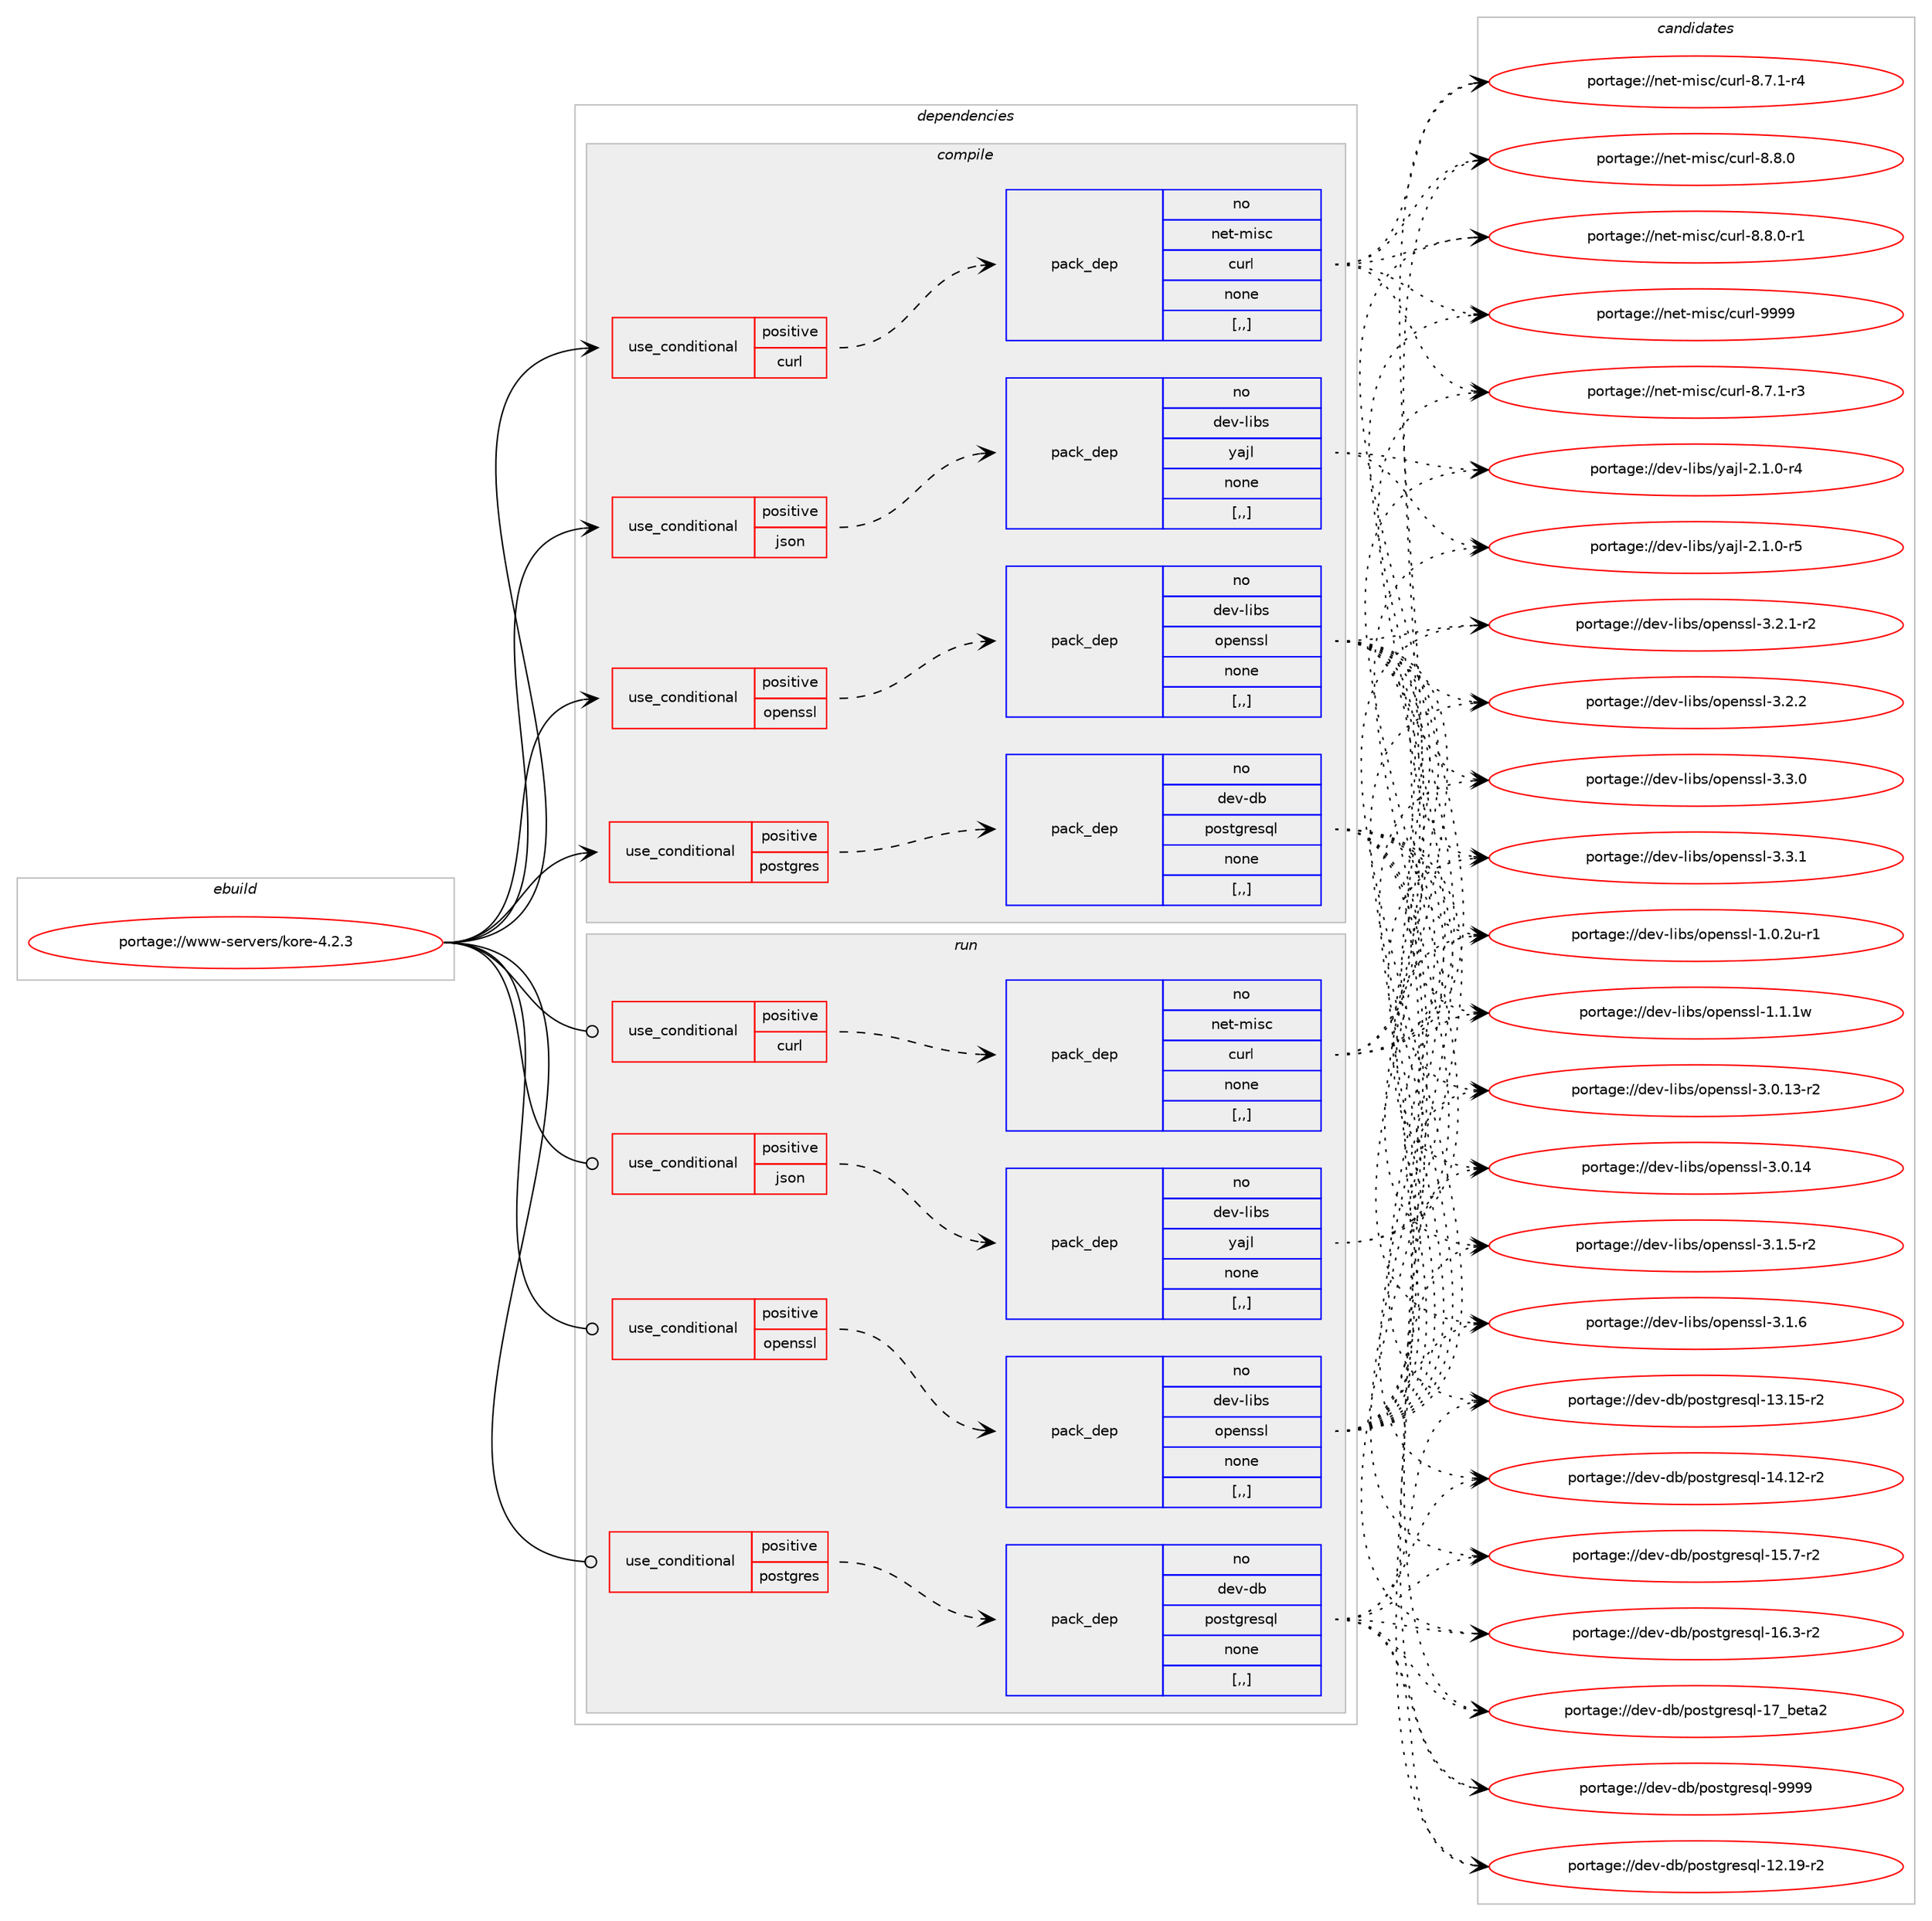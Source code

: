 digraph prolog {

# *************
# Graph options
# *************

newrank=true;
concentrate=true;
compound=true;
graph [rankdir=LR,fontname=Helvetica,fontsize=10,ranksep=1.5];#, ranksep=2.5, nodesep=0.2];
edge  [arrowhead=vee];
node  [fontname=Helvetica,fontsize=10];

# **********
# The ebuild
# **********

subgraph cluster_leftcol {
color=gray;
rank=same;
label=<<i>ebuild</i>>;
id [label="portage://www-servers/kore-4.2.3", color=red, width=4, href="../www-servers/kore-4.2.3.svg"];
}

# ****************
# The dependencies
# ****************

subgraph cluster_midcol {
color=gray;
label=<<i>dependencies</i>>;
subgraph cluster_compile {
fillcolor="#eeeeee";
style=filled;
label=<<i>compile</i>>;
subgraph cond117850 {
dependency443278 [label=<<TABLE BORDER="0" CELLBORDER="1" CELLSPACING="0" CELLPADDING="4"><TR><TD ROWSPAN="3" CELLPADDING="10">use_conditional</TD></TR><TR><TD>positive</TD></TR><TR><TD>curl</TD></TR></TABLE>>, shape=none, color=red];
subgraph pack322131 {
dependency443279 [label=<<TABLE BORDER="0" CELLBORDER="1" CELLSPACING="0" CELLPADDING="4" WIDTH="220"><TR><TD ROWSPAN="6" CELLPADDING="30">pack_dep</TD></TR><TR><TD WIDTH="110">no</TD></TR><TR><TD>net-misc</TD></TR><TR><TD>curl</TD></TR><TR><TD>none</TD></TR><TR><TD>[,,]</TD></TR></TABLE>>, shape=none, color=blue];
}
dependency443278:e -> dependency443279:w [weight=20,style="dashed",arrowhead="vee"];
}
id:e -> dependency443278:w [weight=20,style="solid",arrowhead="vee"];
subgraph cond117851 {
dependency443280 [label=<<TABLE BORDER="0" CELLBORDER="1" CELLSPACING="0" CELLPADDING="4"><TR><TD ROWSPAN="3" CELLPADDING="10">use_conditional</TD></TR><TR><TD>positive</TD></TR><TR><TD>json</TD></TR></TABLE>>, shape=none, color=red];
subgraph pack322132 {
dependency443281 [label=<<TABLE BORDER="0" CELLBORDER="1" CELLSPACING="0" CELLPADDING="4" WIDTH="220"><TR><TD ROWSPAN="6" CELLPADDING="30">pack_dep</TD></TR><TR><TD WIDTH="110">no</TD></TR><TR><TD>dev-libs</TD></TR><TR><TD>yajl</TD></TR><TR><TD>none</TD></TR><TR><TD>[,,]</TD></TR></TABLE>>, shape=none, color=blue];
}
dependency443280:e -> dependency443281:w [weight=20,style="dashed",arrowhead="vee"];
}
id:e -> dependency443280:w [weight=20,style="solid",arrowhead="vee"];
subgraph cond117852 {
dependency443282 [label=<<TABLE BORDER="0" CELLBORDER="1" CELLSPACING="0" CELLPADDING="4"><TR><TD ROWSPAN="3" CELLPADDING="10">use_conditional</TD></TR><TR><TD>positive</TD></TR><TR><TD>openssl</TD></TR></TABLE>>, shape=none, color=red];
subgraph pack322133 {
dependency443283 [label=<<TABLE BORDER="0" CELLBORDER="1" CELLSPACING="0" CELLPADDING="4" WIDTH="220"><TR><TD ROWSPAN="6" CELLPADDING="30">pack_dep</TD></TR><TR><TD WIDTH="110">no</TD></TR><TR><TD>dev-libs</TD></TR><TR><TD>openssl</TD></TR><TR><TD>none</TD></TR><TR><TD>[,,]</TD></TR></TABLE>>, shape=none, color=blue];
}
dependency443282:e -> dependency443283:w [weight=20,style="dashed",arrowhead="vee"];
}
id:e -> dependency443282:w [weight=20,style="solid",arrowhead="vee"];
subgraph cond117853 {
dependency443284 [label=<<TABLE BORDER="0" CELLBORDER="1" CELLSPACING="0" CELLPADDING="4"><TR><TD ROWSPAN="3" CELLPADDING="10">use_conditional</TD></TR><TR><TD>positive</TD></TR><TR><TD>postgres</TD></TR></TABLE>>, shape=none, color=red];
subgraph pack322134 {
dependency443285 [label=<<TABLE BORDER="0" CELLBORDER="1" CELLSPACING="0" CELLPADDING="4" WIDTH="220"><TR><TD ROWSPAN="6" CELLPADDING="30">pack_dep</TD></TR><TR><TD WIDTH="110">no</TD></TR><TR><TD>dev-db</TD></TR><TR><TD>postgresql</TD></TR><TR><TD>none</TD></TR><TR><TD>[,,]</TD></TR></TABLE>>, shape=none, color=blue];
}
dependency443284:e -> dependency443285:w [weight=20,style="dashed",arrowhead="vee"];
}
id:e -> dependency443284:w [weight=20,style="solid",arrowhead="vee"];
}
subgraph cluster_compileandrun {
fillcolor="#eeeeee";
style=filled;
label=<<i>compile and run</i>>;
}
subgraph cluster_run {
fillcolor="#eeeeee";
style=filled;
label=<<i>run</i>>;
subgraph cond117854 {
dependency443286 [label=<<TABLE BORDER="0" CELLBORDER="1" CELLSPACING="0" CELLPADDING="4"><TR><TD ROWSPAN="3" CELLPADDING="10">use_conditional</TD></TR><TR><TD>positive</TD></TR><TR><TD>curl</TD></TR></TABLE>>, shape=none, color=red];
subgraph pack322135 {
dependency443287 [label=<<TABLE BORDER="0" CELLBORDER="1" CELLSPACING="0" CELLPADDING="4" WIDTH="220"><TR><TD ROWSPAN="6" CELLPADDING="30">pack_dep</TD></TR><TR><TD WIDTH="110">no</TD></TR><TR><TD>net-misc</TD></TR><TR><TD>curl</TD></TR><TR><TD>none</TD></TR><TR><TD>[,,]</TD></TR></TABLE>>, shape=none, color=blue];
}
dependency443286:e -> dependency443287:w [weight=20,style="dashed",arrowhead="vee"];
}
id:e -> dependency443286:w [weight=20,style="solid",arrowhead="odot"];
subgraph cond117855 {
dependency443288 [label=<<TABLE BORDER="0" CELLBORDER="1" CELLSPACING="0" CELLPADDING="4"><TR><TD ROWSPAN="3" CELLPADDING="10">use_conditional</TD></TR><TR><TD>positive</TD></TR><TR><TD>json</TD></TR></TABLE>>, shape=none, color=red];
subgraph pack322136 {
dependency443289 [label=<<TABLE BORDER="0" CELLBORDER="1" CELLSPACING="0" CELLPADDING="4" WIDTH="220"><TR><TD ROWSPAN="6" CELLPADDING="30">pack_dep</TD></TR><TR><TD WIDTH="110">no</TD></TR><TR><TD>dev-libs</TD></TR><TR><TD>yajl</TD></TR><TR><TD>none</TD></TR><TR><TD>[,,]</TD></TR></TABLE>>, shape=none, color=blue];
}
dependency443288:e -> dependency443289:w [weight=20,style="dashed",arrowhead="vee"];
}
id:e -> dependency443288:w [weight=20,style="solid",arrowhead="odot"];
subgraph cond117856 {
dependency443290 [label=<<TABLE BORDER="0" CELLBORDER="1" CELLSPACING="0" CELLPADDING="4"><TR><TD ROWSPAN="3" CELLPADDING="10">use_conditional</TD></TR><TR><TD>positive</TD></TR><TR><TD>openssl</TD></TR></TABLE>>, shape=none, color=red];
subgraph pack322137 {
dependency443291 [label=<<TABLE BORDER="0" CELLBORDER="1" CELLSPACING="0" CELLPADDING="4" WIDTH="220"><TR><TD ROWSPAN="6" CELLPADDING="30">pack_dep</TD></TR><TR><TD WIDTH="110">no</TD></TR><TR><TD>dev-libs</TD></TR><TR><TD>openssl</TD></TR><TR><TD>none</TD></TR><TR><TD>[,,]</TD></TR></TABLE>>, shape=none, color=blue];
}
dependency443290:e -> dependency443291:w [weight=20,style="dashed",arrowhead="vee"];
}
id:e -> dependency443290:w [weight=20,style="solid",arrowhead="odot"];
subgraph cond117857 {
dependency443292 [label=<<TABLE BORDER="0" CELLBORDER="1" CELLSPACING="0" CELLPADDING="4"><TR><TD ROWSPAN="3" CELLPADDING="10">use_conditional</TD></TR><TR><TD>positive</TD></TR><TR><TD>postgres</TD></TR></TABLE>>, shape=none, color=red];
subgraph pack322138 {
dependency443293 [label=<<TABLE BORDER="0" CELLBORDER="1" CELLSPACING="0" CELLPADDING="4" WIDTH="220"><TR><TD ROWSPAN="6" CELLPADDING="30">pack_dep</TD></TR><TR><TD WIDTH="110">no</TD></TR><TR><TD>dev-db</TD></TR><TR><TD>postgresql</TD></TR><TR><TD>none</TD></TR><TR><TD>[,,]</TD></TR></TABLE>>, shape=none, color=blue];
}
dependency443292:e -> dependency443293:w [weight=20,style="dashed",arrowhead="vee"];
}
id:e -> dependency443292:w [weight=20,style="solid",arrowhead="odot"];
}
}

# **************
# The candidates
# **************

subgraph cluster_choices {
rank=same;
color=gray;
label=<<i>candidates</i>>;

subgraph choice322131 {
color=black;
nodesep=1;
choice110101116451091051159947991171141084556465546494511451 [label="portage://net-misc/curl-8.7.1-r3", color=red, width=4,href="../net-misc/curl-8.7.1-r3.svg"];
choice110101116451091051159947991171141084556465546494511452 [label="portage://net-misc/curl-8.7.1-r4", color=red, width=4,href="../net-misc/curl-8.7.1-r4.svg"];
choice11010111645109105115994799117114108455646564648 [label="portage://net-misc/curl-8.8.0", color=red, width=4,href="../net-misc/curl-8.8.0.svg"];
choice110101116451091051159947991171141084556465646484511449 [label="portage://net-misc/curl-8.8.0-r1", color=red, width=4,href="../net-misc/curl-8.8.0-r1.svg"];
choice110101116451091051159947991171141084557575757 [label="portage://net-misc/curl-9999", color=red, width=4,href="../net-misc/curl-9999.svg"];
dependency443279:e -> choice110101116451091051159947991171141084556465546494511451:w [style=dotted,weight="100"];
dependency443279:e -> choice110101116451091051159947991171141084556465546494511452:w [style=dotted,weight="100"];
dependency443279:e -> choice11010111645109105115994799117114108455646564648:w [style=dotted,weight="100"];
dependency443279:e -> choice110101116451091051159947991171141084556465646484511449:w [style=dotted,weight="100"];
dependency443279:e -> choice110101116451091051159947991171141084557575757:w [style=dotted,weight="100"];
}
subgraph choice322132 {
color=black;
nodesep=1;
choice100101118451081059811547121971061084550464946484511452 [label="portage://dev-libs/yajl-2.1.0-r4", color=red, width=4,href="../dev-libs/yajl-2.1.0-r4.svg"];
choice100101118451081059811547121971061084550464946484511453 [label="portage://dev-libs/yajl-2.1.0-r5", color=red, width=4,href="../dev-libs/yajl-2.1.0-r5.svg"];
dependency443281:e -> choice100101118451081059811547121971061084550464946484511452:w [style=dotted,weight="100"];
dependency443281:e -> choice100101118451081059811547121971061084550464946484511453:w [style=dotted,weight="100"];
}
subgraph choice322133 {
color=black;
nodesep=1;
choice1001011184510810598115471111121011101151151084549464846501174511449 [label="portage://dev-libs/openssl-1.0.2u-r1", color=red, width=4,href="../dev-libs/openssl-1.0.2u-r1.svg"];
choice100101118451081059811547111112101110115115108454946494649119 [label="portage://dev-libs/openssl-1.1.1w", color=red, width=4,href="../dev-libs/openssl-1.1.1w.svg"];
choice100101118451081059811547111112101110115115108455146484649514511450 [label="portage://dev-libs/openssl-3.0.13-r2", color=red, width=4,href="../dev-libs/openssl-3.0.13-r2.svg"];
choice10010111845108105981154711111210111011511510845514648464952 [label="portage://dev-libs/openssl-3.0.14", color=red, width=4,href="../dev-libs/openssl-3.0.14.svg"];
choice1001011184510810598115471111121011101151151084551464946534511450 [label="portage://dev-libs/openssl-3.1.5-r2", color=red, width=4,href="../dev-libs/openssl-3.1.5-r2.svg"];
choice100101118451081059811547111112101110115115108455146494654 [label="portage://dev-libs/openssl-3.1.6", color=red, width=4,href="../dev-libs/openssl-3.1.6.svg"];
choice1001011184510810598115471111121011101151151084551465046494511450 [label="portage://dev-libs/openssl-3.2.1-r2", color=red, width=4,href="../dev-libs/openssl-3.2.1-r2.svg"];
choice100101118451081059811547111112101110115115108455146504650 [label="portage://dev-libs/openssl-3.2.2", color=red, width=4,href="../dev-libs/openssl-3.2.2.svg"];
choice100101118451081059811547111112101110115115108455146514648 [label="portage://dev-libs/openssl-3.3.0", color=red, width=4,href="../dev-libs/openssl-3.3.0.svg"];
choice100101118451081059811547111112101110115115108455146514649 [label="portage://dev-libs/openssl-3.3.1", color=red, width=4,href="../dev-libs/openssl-3.3.1.svg"];
dependency443283:e -> choice1001011184510810598115471111121011101151151084549464846501174511449:w [style=dotted,weight="100"];
dependency443283:e -> choice100101118451081059811547111112101110115115108454946494649119:w [style=dotted,weight="100"];
dependency443283:e -> choice100101118451081059811547111112101110115115108455146484649514511450:w [style=dotted,weight="100"];
dependency443283:e -> choice10010111845108105981154711111210111011511510845514648464952:w [style=dotted,weight="100"];
dependency443283:e -> choice1001011184510810598115471111121011101151151084551464946534511450:w [style=dotted,weight="100"];
dependency443283:e -> choice100101118451081059811547111112101110115115108455146494654:w [style=dotted,weight="100"];
dependency443283:e -> choice1001011184510810598115471111121011101151151084551465046494511450:w [style=dotted,weight="100"];
dependency443283:e -> choice100101118451081059811547111112101110115115108455146504650:w [style=dotted,weight="100"];
dependency443283:e -> choice100101118451081059811547111112101110115115108455146514648:w [style=dotted,weight="100"];
dependency443283:e -> choice100101118451081059811547111112101110115115108455146514649:w [style=dotted,weight="100"];
}
subgraph choice322134 {
color=black;
nodesep=1;
choice1001011184510098471121111151161031141011151131084549504649574511450 [label="portage://dev-db/postgresql-12.19-r2", color=red, width=4,href="../dev-db/postgresql-12.19-r2.svg"];
choice1001011184510098471121111151161031141011151131084549514649534511450 [label="portage://dev-db/postgresql-13.15-r2", color=red, width=4,href="../dev-db/postgresql-13.15-r2.svg"];
choice1001011184510098471121111151161031141011151131084549524649504511450 [label="portage://dev-db/postgresql-14.12-r2", color=red, width=4,href="../dev-db/postgresql-14.12-r2.svg"];
choice10010111845100984711211111511610311410111511310845495346554511450 [label="portage://dev-db/postgresql-15.7-r2", color=red, width=4,href="../dev-db/postgresql-15.7-r2.svg"];
choice10010111845100984711211111511610311410111511310845495446514511450 [label="portage://dev-db/postgresql-16.3-r2", color=red, width=4,href="../dev-db/postgresql-16.3-r2.svg"];
choice10010111845100984711211111511610311410111511310845495595981011169750 [label="portage://dev-db/postgresql-17_beta2", color=red, width=4,href="../dev-db/postgresql-17_beta2.svg"];
choice1001011184510098471121111151161031141011151131084557575757 [label="portage://dev-db/postgresql-9999", color=red, width=4,href="../dev-db/postgresql-9999.svg"];
dependency443285:e -> choice1001011184510098471121111151161031141011151131084549504649574511450:w [style=dotted,weight="100"];
dependency443285:e -> choice1001011184510098471121111151161031141011151131084549514649534511450:w [style=dotted,weight="100"];
dependency443285:e -> choice1001011184510098471121111151161031141011151131084549524649504511450:w [style=dotted,weight="100"];
dependency443285:e -> choice10010111845100984711211111511610311410111511310845495346554511450:w [style=dotted,weight="100"];
dependency443285:e -> choice10010111845100984711211111511610311410111511310845495446514511450:w [style=dotted,weight="100"];
dependency443285:e -> choice10010111845100984711211111511610311410111511310845495595981011169750:w [style=dotted,weight="100"];
dependency443285:e -> choice1001011184510098471121111151161031141011151131084557575757:w [style=dotted,weight="100"];
}
subgraph choice322135 {
color=black;
nodesep=1;
choice110101116451091051159947991171141084556465546494511451 [label="portage://net-misc/curl-8.7.1-r3", color=red, width=4,href="../net-misc/curl-8.7.1-r3.svg"];
choice110101116451091051159947991171141084556465546494511452 [label="portage://net-misc/curl-8.7.1-r4", color=red, width=4,href="../net-misc/curl-8.7.1-r4.svg"];
choice11010111645109105115994799117114108455646564648 [label="portage://net-misc/curl-8.8.0", color=red, width=4,href="../net-misc/curl-8.8.0.svg"];
choice110101116451091051159947991171141084556465646484511449 [label="portage://net-misc/curl-8.8.0-r1", color=red, width=4,href="../net-misc/curl-8.8.0-r1.svg"];
choice110101116451091051159947991171141084557575757 [label="portage://net-misc/curl-9999", color=red, width=4,href="../net-misc/curl-9999.svg"];
dependency443287:e -> choice110101116451091051159947991171141084556465546494511451:w [style=dotted,weight="100"];
dependency443287:e -> choice110101116451091051159947991171141084556465546494511452:w [style=dotted,weight="100"];
dependency443287:e -> choice11010111645109105115994799117114108455646564648:w [style=dotted,weight="100"];
dependency443287:e -> choice110101116451091051159947991171141084556465646484511449:w [style=dotted,weight="100"];
dependency443287:e -> choice110101116451091051159947991171141084557575757:w [style=dotted,weight="100"];
}
subgraph choice322136 {
color=black;
nodesep=1;
choice100101118451081059811547121971061084550464946484511452 [label="portage://dev-libs/yajl-2.1.0-r4", color=red, width=4,href="../dev-libs/yajl-2.1.0-r4.svg"];
choice100101118451081059811547121971061084550464946484511453 [label="portage://dev-libs/yajl-2.1.0-r5", color=red, width=4,href="../dev-libs/yajl-2.1.0-r5.svg"];
dependency443289:e -> choice100101118451081059811547121971061084550464946484511452:w [style=dotted,weight="100"];
dependency443289:e -> choice100101118451081059811547121971061084550464946484511453:w [style=dotted,weight="100"];
}
subgraph choice322137 {
color=black;
nodesep=1;
choice1001011184510810598115471111121011101151151084549464846501174511449 [label="portage://dev-libs/openssl-1.0.2u-r1", color=red, width=4,href="../dev-libs/openssl-1.0.2u-r1.svg"];
choice100101118451081059811547111112101110115115108454946494649119 [label="portage://dev-libs/openssl-1.1.1w", color=red, width=4,href="../dev-libs/openssl-1.1.1w.svg"];
choice100101118451081059811547111112101110115115108455146484649514511450 [label="portage://dev-libs/openssl-3.0.13-r2", color=red, width=4,href="../dev-libs/openssl-3.0.13-r2.svg"];
choice10010111845108105981154711111210111011511510845514648464952 [label="portage://dev-libs/openssl-3.0.14", color=red, width=4,href="../dev-libs/openssl-3.0.14.svg"];
choice1001011184510810598115471111121011101151151084551464946534511450 [label="portage://dev-libs/openssl-3.1.5-r2", color=red, width=4,href="../dev-libs/openssl-3.1.5-r2.svg"];
choice100101118451081059811547111112101110115115108455146494654 [label="portage://dev-libs/openssl-3.1.6", color=red, width=4,href="../dev-libs/openssl-3.1.6.svg"];
choice1001011184510810598115471111121011101151151084551465046494511450 [label="portage://dev-libs/openssl-3.2.1-r2", color=red, width=4,href="../dev-libs/openssl-3.2.1-r2.svg"];
choice100101118451081059811547111112101110115115108455146504650 [label="portage://dev-libs/openssl-3.2.2", color=red, width=4,href="../dev-libs/openssl-3.2.2.svg"];
choice100101118451081059811547111112101110115115108455146514648 [label="portage://dev-libs/openssl-3.3.0", color=red, width=4,href="../dev-libs/openssl-3.3.0.svg"];
choice100101118451081059811547111112101110115115108455146514649 [label="portage://dev-libs/openssl-3.3.1", color=red, width=4,href="../dev-libs/openssl-3.3.1.svg"];
dependency443291:e -> choice1001011184510810598115471111121011101151151084549464846501174511449:w [style=dotted,weight="100"];
dependency443291:e -> choice100101118451081059811547111112101110115115108454946494649119:w [style=dotted,weight="100"];
dependency443291:e -> choice100101118451081059811547111112101110115115108455146484649514511450:w [style=dotted,weight="100"];
dependency443291:e -> choice10010111845108105981154711111210111011511510845514648464952:w [style=dotted,weight="100"];
dependency443291:e -> choice1001011184510810598115471111121011101151151084551464946534511450:w [style=dotted,weight="100"];
dependency443291:e -> choice100101118451081059811547111112101110115115108455146494654:w [style=dotted,weight="100"];
dependency443291:e -> choice1001011184510810598115471111121011101151151084551465046494511450:w [style=dotted,weight="100"];
dependency443291:e -> choice100101118451081059811547111112101110115115108455146504650:w [style=dotted,weight="100"];
dependency443291:e -> choice100101118451081059811547111112101110115115108455146514648:w [style=dotted,weight="100"];
dependency443291:e -> choice100101118451081059811547111112101110115115108455146514649:w [style=dotted,weight="100"];
}
subgraph choice322138 {
color=black;
nodesep=1;
choice1001011184510098471121111151161031141011151131084549504649574511450 [label="portage://dev-db/postgresql-12.19-r2", color=red, width=4,href="../dev-db/postgresql-12.19-r2.svg"];
choice1001011184510098471121111151161031141011151131084549514649534511450 [label="portage://dev-db/postgresql-13.15-r2", color=red, width=4,href="../dev-db/postgresql-13.15-r2.svg"];
choice1001011184510098471121111151161031141011151131084549524649504511450 [label="portage://dev-db/postgresql-14.12-r2", color=red, width=4,href="../dev-db/postgresql-14.12-r2.svg"];
choice10010111845100984711211111511610311410111511310845495346554511450 [label="portage://dev-db/postgresql-15.7-r2", color=red, width=4,href="../dev-db/postgresql-15.7-r2.svg"];
choice10010111845100984711211111511610311410111511310845495446514511450 [label="portage://dev-db/postgresql-16.3-r2", color=red, width=4,href="../dev-db/postgresql-16.3-r2.svg"];
choice10010111845100984711211111511610311410111511310845495595981011169750 [label="portage://dev-db/postgresql-17_beta2", color=red, width=4,href="../dev-db/postgresql-17_beta2.svg"];
choice1001011184510098471121111151161031141011151131084557575757 [label="portage://dev-db/postgresql-9999", color=red, width=4,href="../dev-db/postgresql-9999.svg"];
dependency443293:e -> choice1001011184510098471121111151161031141011151131084549504649574511450:w [style=dotted,weight="100"];
dependency443293:e -> choice1001011184510098471121111151161031141011151131084549514649534511450:w [style=dotted,weight="100"];
dependency443293:e -> choice1001011184510098471121111151161031141011151131084549524649504511450:w [style=dotted,weight="100"];
dependency443293:e -> choice10010111845100984711211111511610311410111511310845495346554511450:w [style=dotted,weight="100"];
dependency443293:e -> choice10010111845100984711211111511610311410111511310845495446514511450:w [style=dotted,weight="100"];
dependency443293:e -> choice10010111845100984711211111511610311410111511310845495595981011169750:w [style=dotted,weight="100"];
dependency443293:e -> choice1001011184510098471121111151161031141011151131084557575757:w [style=dotted,weight="100"];
}
}

}
